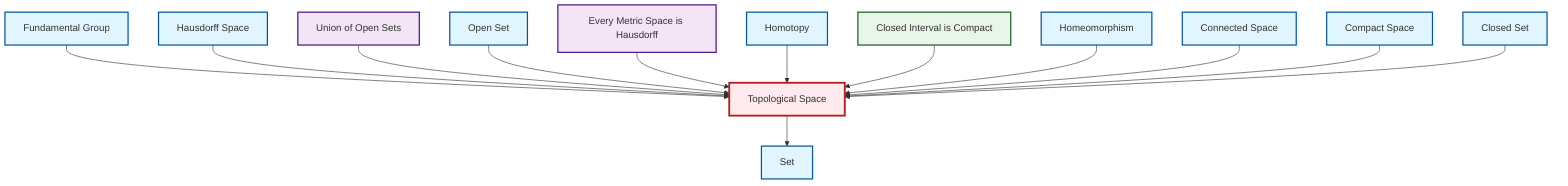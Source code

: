 graph TD
    classDef definition fill:#e1f5fe,stroke:#01579b,stroke-width:2px
    classDef theorem fill:#f3e5f5,stroke:#4a148c,stroke-width:2px
    classDef axiom fill:#fff3e0,stroke:#e65100,stroke-width:2px
    classDef example fill:#e8f5e9,stroke:#1b5e20,stroke-width:2px
    classDef current fill:#ffebee,stroke:#b71c1c,stroke-width:3px
    def-set["Set"]:::definition
    thm-union-open-sets["Union of Open Sets"]:::theorem
    ex-closed-interval-compact["Closed Interval is Compact"]:::example
    def-homotopy["Homotopy"]:::definition
    def-closed-set["Closed Set"]:::definition
    def-compact["Compact Space"]:::definition
    def-homeomorphism["Homeomorphism"]:::definition
    def-fundamental-group["Fundamental Group"]:::definition
    def-open-set["Open Set"]:::definition
    def-connected["Connected Space"]:::definition
    def-hausdorff["Hausdorff Space"]:::definition
    def-topological-space["Topological Space"]:::definition
    thm-metric-hausdorff["Every Metric Space is Hausdorff"]:::theorem
    def-fundamental-group --> def-topological-space
    def-hausdorff --> def-topological-space
    def-topological-space --> def-set
    thm-union-open-sets --> def-topological-space
    def-open-set --> def-topological-space
    thm-metric-hausdorff --> def-topological-space
    def-homotopy --> def-topological-space
    ex-closed-interval-compact --> def-topological-space
    def-homeomorphism --> def-topological-space
    def-connected --> def-topological-space
    def-compact --> def-topological-space
    def-closed-set --> def-topological-space
    class def-topological-space current